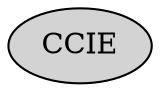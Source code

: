 digraph ccie {
	graph [bb="0,0,60,36",
		rotate=0,
		size="8,8"
	];
	node [label="\N",
		style=filled
	];
	origin	 [height=0.5,
		label=CCIE,
		pos="30,18",
		width=0.84093];
}
